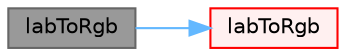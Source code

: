 digraph "labToRgb"
{
 // LATEX_PDF_SIZE
  bgcolor="transparent";
  edge [fontname=Helvetica,fontsize=10,labelfontname=Helvetica,labelfontsize=10];
  node [fontname=Helvetica,fontsize=10,shape=box,height=0.2,width=0.4];
  rankdir="LR";
  Node1 [id="Node000001",label="labToRgb",height=0.2,width=0.4,color="gray40", fillcolor="grey60", style="filled", fontcolor="black",tooltip=" "];
  Node1 -> Node2 [id="edge1_Node000001_Node000002",color="steelblue1",style="solid",tooltip=" "];
  Node2 [id="Node000002",label="labToRgb",height=0.2,width=0.4,color="red", fillcolor="#FFF0F0", style="filled",URL="$namespaceFoam_1_1colourTools.html#abaae4681eaba171102aa481442351753",tooltip=" "];
}
